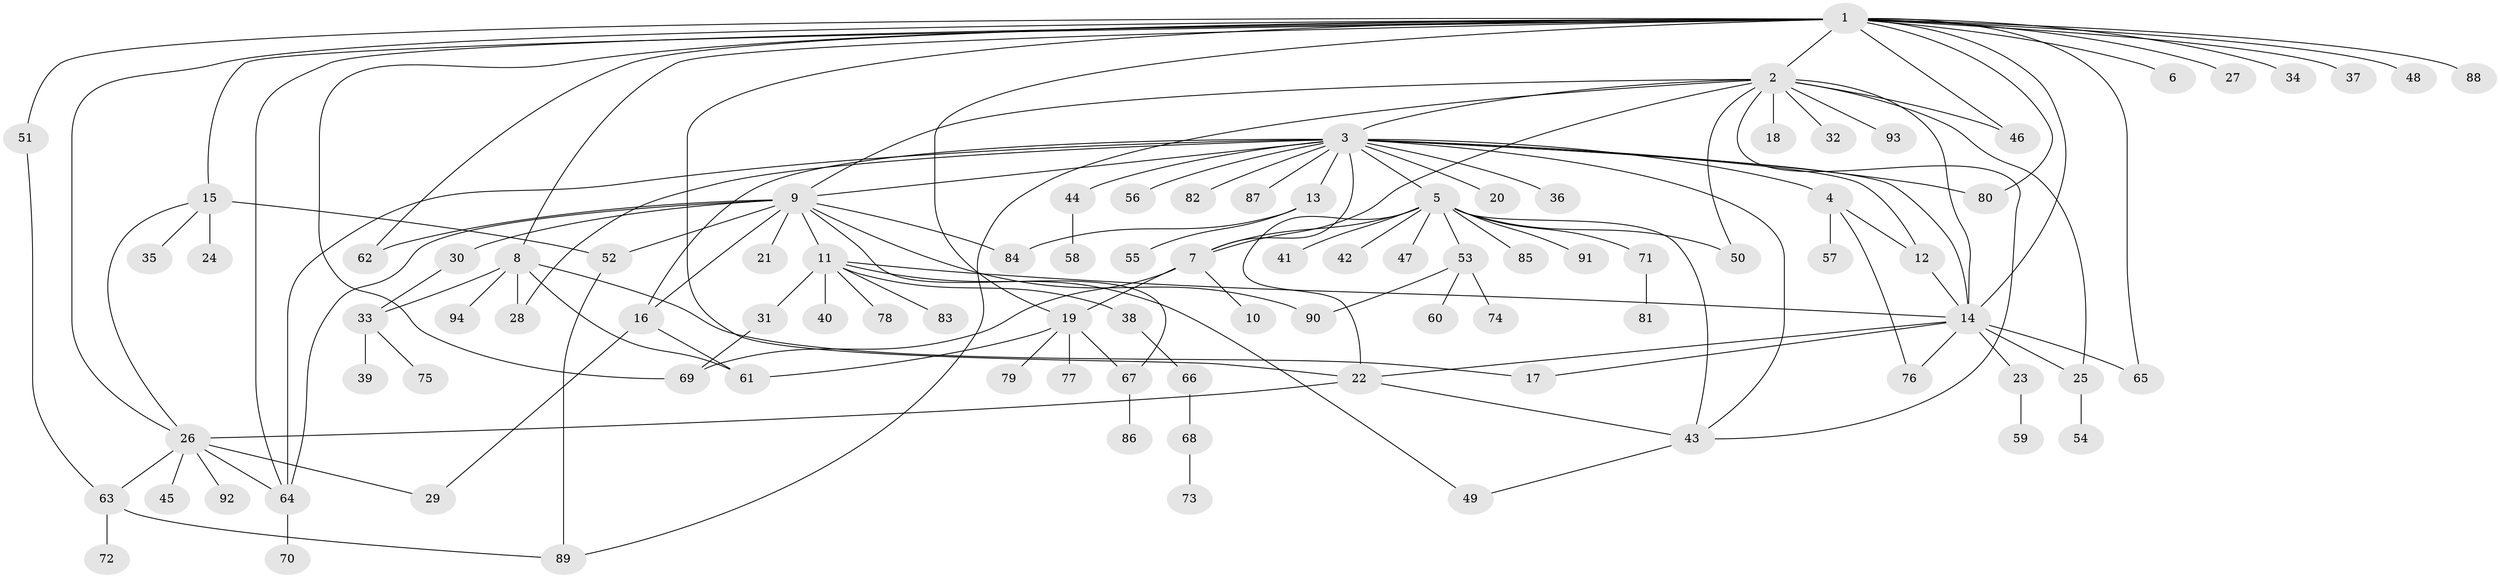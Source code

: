 // coarse degree distribution, {1: 0.8035714285714286, 17: 0.017857142857142856, 3: 0.05357142857142857, 2: 0.08928571428571429, 7: 0.017857142857142856, 30: 0.017857142857142856}
// Generated by graph-tools (version 1.1) at 2025/51/03/04/25 21:51:46]
// undirected, 94 vertices, 136 edges
graph export_dot {
graph [start="1"]
  node [color=gray90,style=filled];
  1;
  2;
  3;
  4;
  5;
  6;
  7;
  8;
  9;
  10;
  11;
  12;
  13;
  14;
  15;
  16;
  17;
  18;
  19;
  20;
  21;
  22;
  23;
  24;
  25;
  26;
  27;
  28;
  29;
  30;
  31;
  32;
  33;
  34;
  35;
  36;
  37;
  38;
  39;
  40;
  41;
  42;
  43;
  44;
  45;
  46;
  47;
  48;
  49;
  50;
  51;
  52;
  53;
  54;
  55;
  56;
  57;
  58;
  59;
  60;
  61;
  62;
  63;
  64;
  65;
  66;
  67;
  68;
  69;
  70;
  71;
  72;
  73;
  74;
  75;
  76;
  77;
  78;
  79;
  80;
  81;
  82;
  83;
  84;
  85;
  86;
  87;
  88;
  89;
  90;
  91;
  92;
  93;
  94;
  1 -- 2;
  1 -- 6;
  1 -- 8;
  1 -- 14;
  1 -- 15;
  1 -- 19;
  1 -- 22;
  1 -- 26;
  1 -- 27;
  1 -- 34;
  1 -- 37;
  1 -- 46;
  1 -- 48;
  1 -- 51;
  1 -- 62;
  1 -- 64;
  1 -- 65;
  1 -- 69;
  1 -- 80;
  1 -- 88;
  2 -- 3;
  2 -- 7;
  2 -- 9;
  2 -- 14;
  2 -- 18;
  2 -- 25;
  2 -- 32;
  2 -- 43;
  2 -- 46;
  2 -- 50;
  2 -- 89;
  2 -- 93;
  3 -- 4;
  3 -- 5;
  3 -- 7;
  3 -- 9;
  3 -- 12;
  3 -- 13;
  3 -- 14;
  3 -- 16;
  3 -- 20;
  3 -- 28;
  3 -- 36;
  3 -- 43;
  3 -- 44;
  3 -- 56;
  3 -- 64;
  3 -- 80;
  3 -- 82;
  3 -- 87;
  4 -- 12;
  4 -- 57;
  4 -- 76;
  5 -- 7;
  5 -- 22;
  5 -- 41;
  5 -- 42;
  5 -- 43;
  5 -- 47;
  5 -- 50;
  5 -- 53;
  5 -- 71;
  5 -- 85;
  5 -- 91;
  7 -- 10;
  7 -- 19;
  7 -- 69;
  8 -- 17;
  8 -- 28;
  8 -- 33;
  8 -- 61;
  8 -- 94;
  9 -- 11;
  9 -- 16;
  9 -- 21;
  9 -- 30;
  9 -- 52;
  9 -- 62;
  9 -- 64;
  9 -- 67;
  9 -- 84;
  9 -- 90;
  11 -- 14;
  11 -- 31;
  11 -- 38;
  11 -- 40;
  11 -- 49;
  11 -- 78;
  11 -- 83;
  12 -- 14;
  13 -- 55;
  13 -- 84;
  14 -- 17;
  14 -- 22;
  14 -- 23;
  14 -- 25;
  14 -- 65;
  14 -- 76;
  15 -- 24;
  15 -- 26;
  15 -- 35;
  15 -- 52;
  16 -- 29;
  16 -- 61;
  19 -- 61;
  19 -- 67;
  19 -- 77;
  19 -- 79;
  22 -- 26;
  22 -- 43;
  23 -- 59;
  25 -- 54;
  26 -- 29;
  26 -- 45;
  26 -- 63;
  26 -- 64;
  26 -- 92;
  30 -- 33;
  31 -- 69;
  33 -- 39;
  33 -- 75;
  38 -- 66;
  43 -- 49;
  44 -- 58;
  51 -- 63;
  52 -- 89;
  53 -- 60;
  53 -- 74;
  53 -- 90;
  63 -- 72;
  63 -- 89;
  64 -- 70;
  66 -- 68;
  67 -- 86;
  68 -- 73;
  71 -- 81;
}
